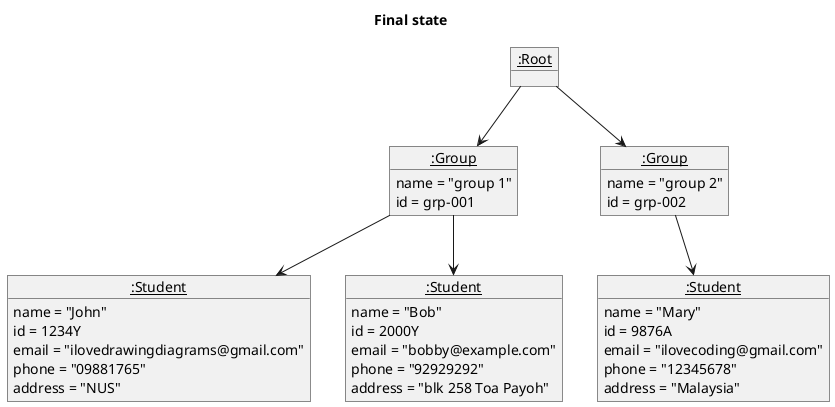 @startuml
title Final state

object "<u>:Root</u>" as Root

object "<u>:Group</u>" as group1 {
    name = "group 1"
    id = grp-001
}

object "<u>:Group</u>" as group2 {
    name = "group 2"
    id = grp-002
}

object "<u>:Student</u>" as student1 {
    name = "John"
    id = 1234Y
    email = "ilovedrawingdiagrams@gmail.com"
    phone = "09881765"
    address = "NUS"
}

object "<u>:Student</u>" as student2 {
    name = "Mary"
    id = 9876A
    email = "ilovecoding@gmail.com"
    phone = "12345678"
    address = "Malaysia"
}

object "<u>:Student</u>" as student3 {
    name = "Bob"
    id = 2000Y
    email = "bobby@example.com"
    phone = "92929292"
    address = "blk 258 Toa Payoh"
}


Root -down-> group1
Root -down-> group2
group1 -down-> student1
group1 -down-> student3
group2 -down-> student2
@enduml

